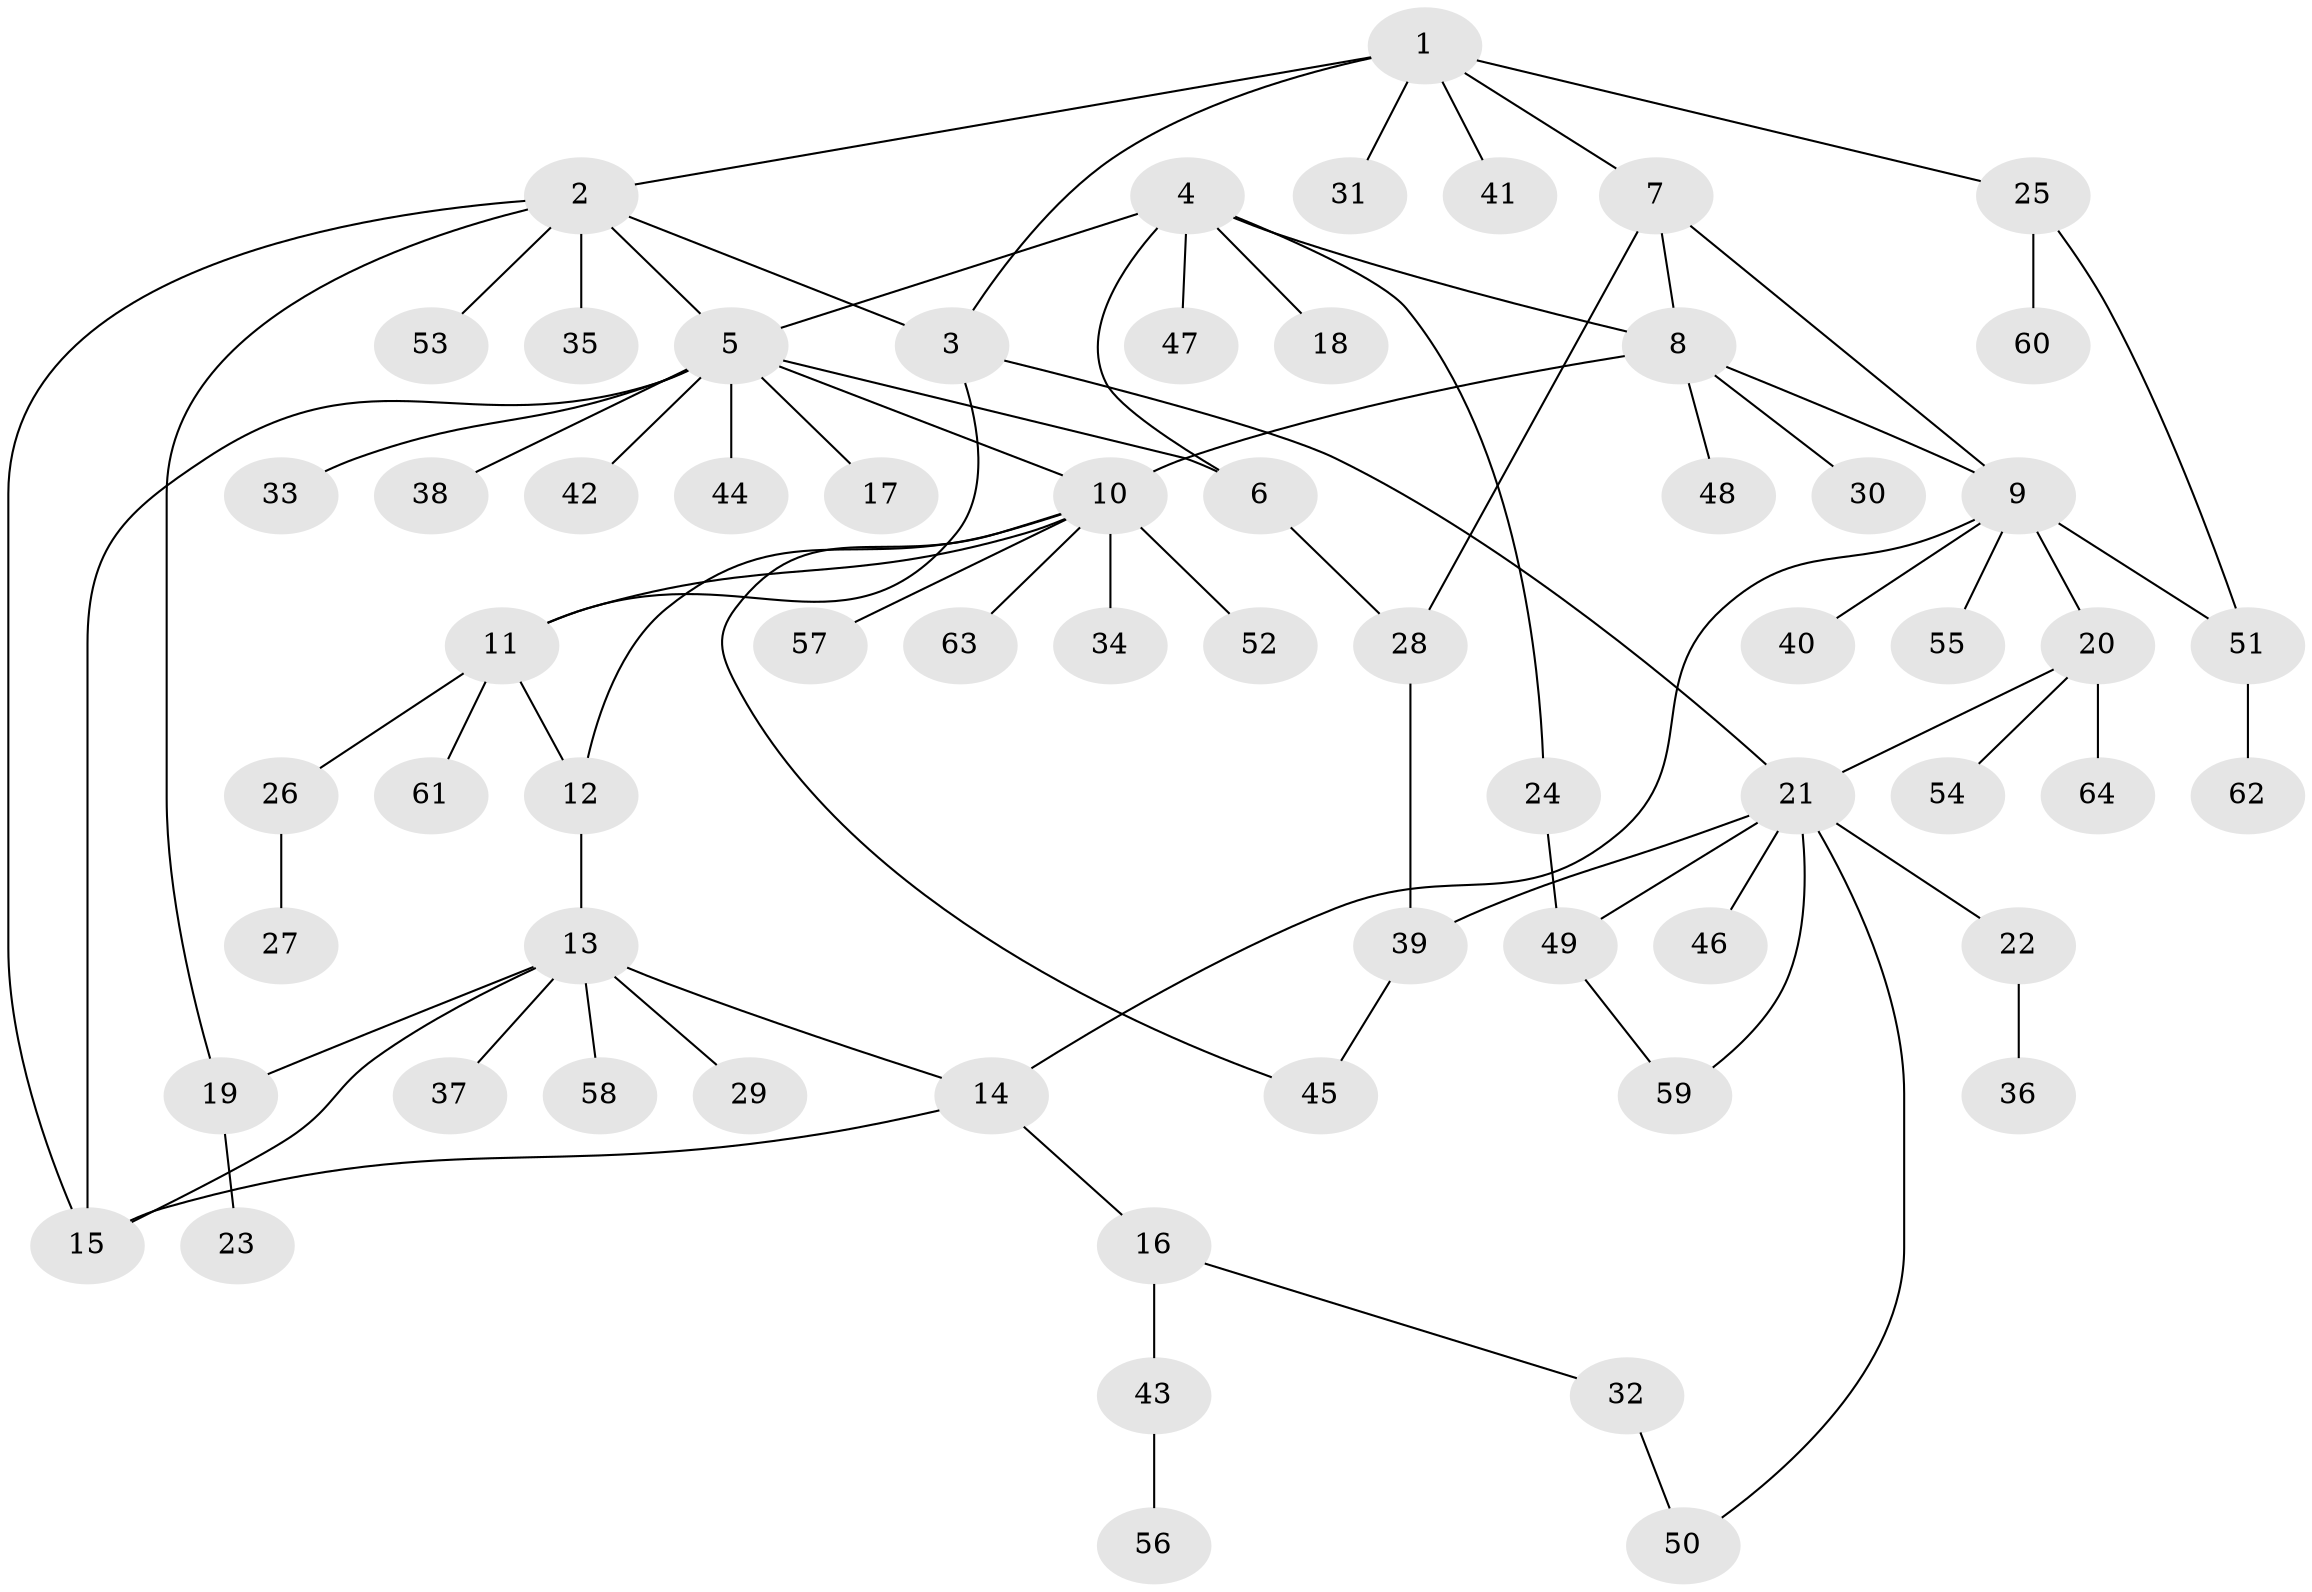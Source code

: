 // Generated by graph-tools (version 1.1) at 2025/15/03/09/25 04:15:46]
// undirected, 64 vertices, 83 edges
graph export_dot {
graph [start="1"]
  node [color=gray90,style=filled];
  1;
  2;
  3;
  4;
  5;
  6;
  7;
  8;
  9;
  10;
  11;
  12;
  13;
  14;
  15;
  16;
  17;
  18;
  19;
  20;
  21;
  22;
  23;
  24;
  25;
  26;
  27;
  28;
  29;
  30;
  31;
  32;
  33;
  34;
  35;
  36;
  37;
  38;
  39;
  40;
  41;
  42;
  43;
  44;
  45;
  46;
  47;
  48;
  49;
  50;
  51;
  52;
  53;
  54;
  55;
  56;
  57;
  58;
  59;
  60;
  61;
  62;
  63;
  64;
  1 -- 2;
  1 -- 3;
  1 -- 7;
  1 -- 25;
  1 -- 31;
  1 -- 41;
  2 -- 3;
  2 -- 5;
  2 -- 15;
  2 -- 19;
  2 -- 35;
  2 -- 53;
  3 -- 11;
  3 -- 21;
  4 -- 5;
  4 -- 6;
  4 -- 8;
  4 -- 18;
  4 -- 24;
  4 -- 47;
  5 -- 6;
  5 -- 10;
  5 -- 15;
  5 -- 17;
  5 -- 33;
  5 -- 38;
  5 -- 42;
  5 -- 44;
  6 -- 28;
  7 -- 8;
  7 -- 9;
  7 -- 28;
  8 -- 9;
  8 -- 10;
  8 -- 30;
  8 -- 48;
  9 -- 14;
  9 -- 20;
  9 -- 40;
  9 -- 51;
  9 -- 55;
  10 -- 11;
  10 -- 12;
  10 -- 34;
  10 -- 45;
  10 -- 52;
  10 -- 57;
  10 -- 63;
  11 -- 12;
  11 -- 26;
  11 -- 61;
  12 -- 13;
  13 -- 14;
  13 -- 15;
  13 -- 19;
  13 -- 29;
  13 -- 37;
  13 -- 58;
  14 -- 15;
  14 -- 16;
  16 -- 32;
  16 -- 43;
  19 -- 23;
  20 -- 21;
  20 -- 54;
  20 -- 64;
  21 -- 22;
  21 -- 39;
  21 -- 46;
  21 -- 49;
  21 -- 50;
  21 -- 59;
  22 -- 36;
  24 -- 49;
  25 -- 51;
  25 -- 60;
  26 -- 27;
  28 -- 39;
  32 -- 50;
  39 -- 45;
  43 -- 56;
  49 -- 59;
  51 -- 62;
}
